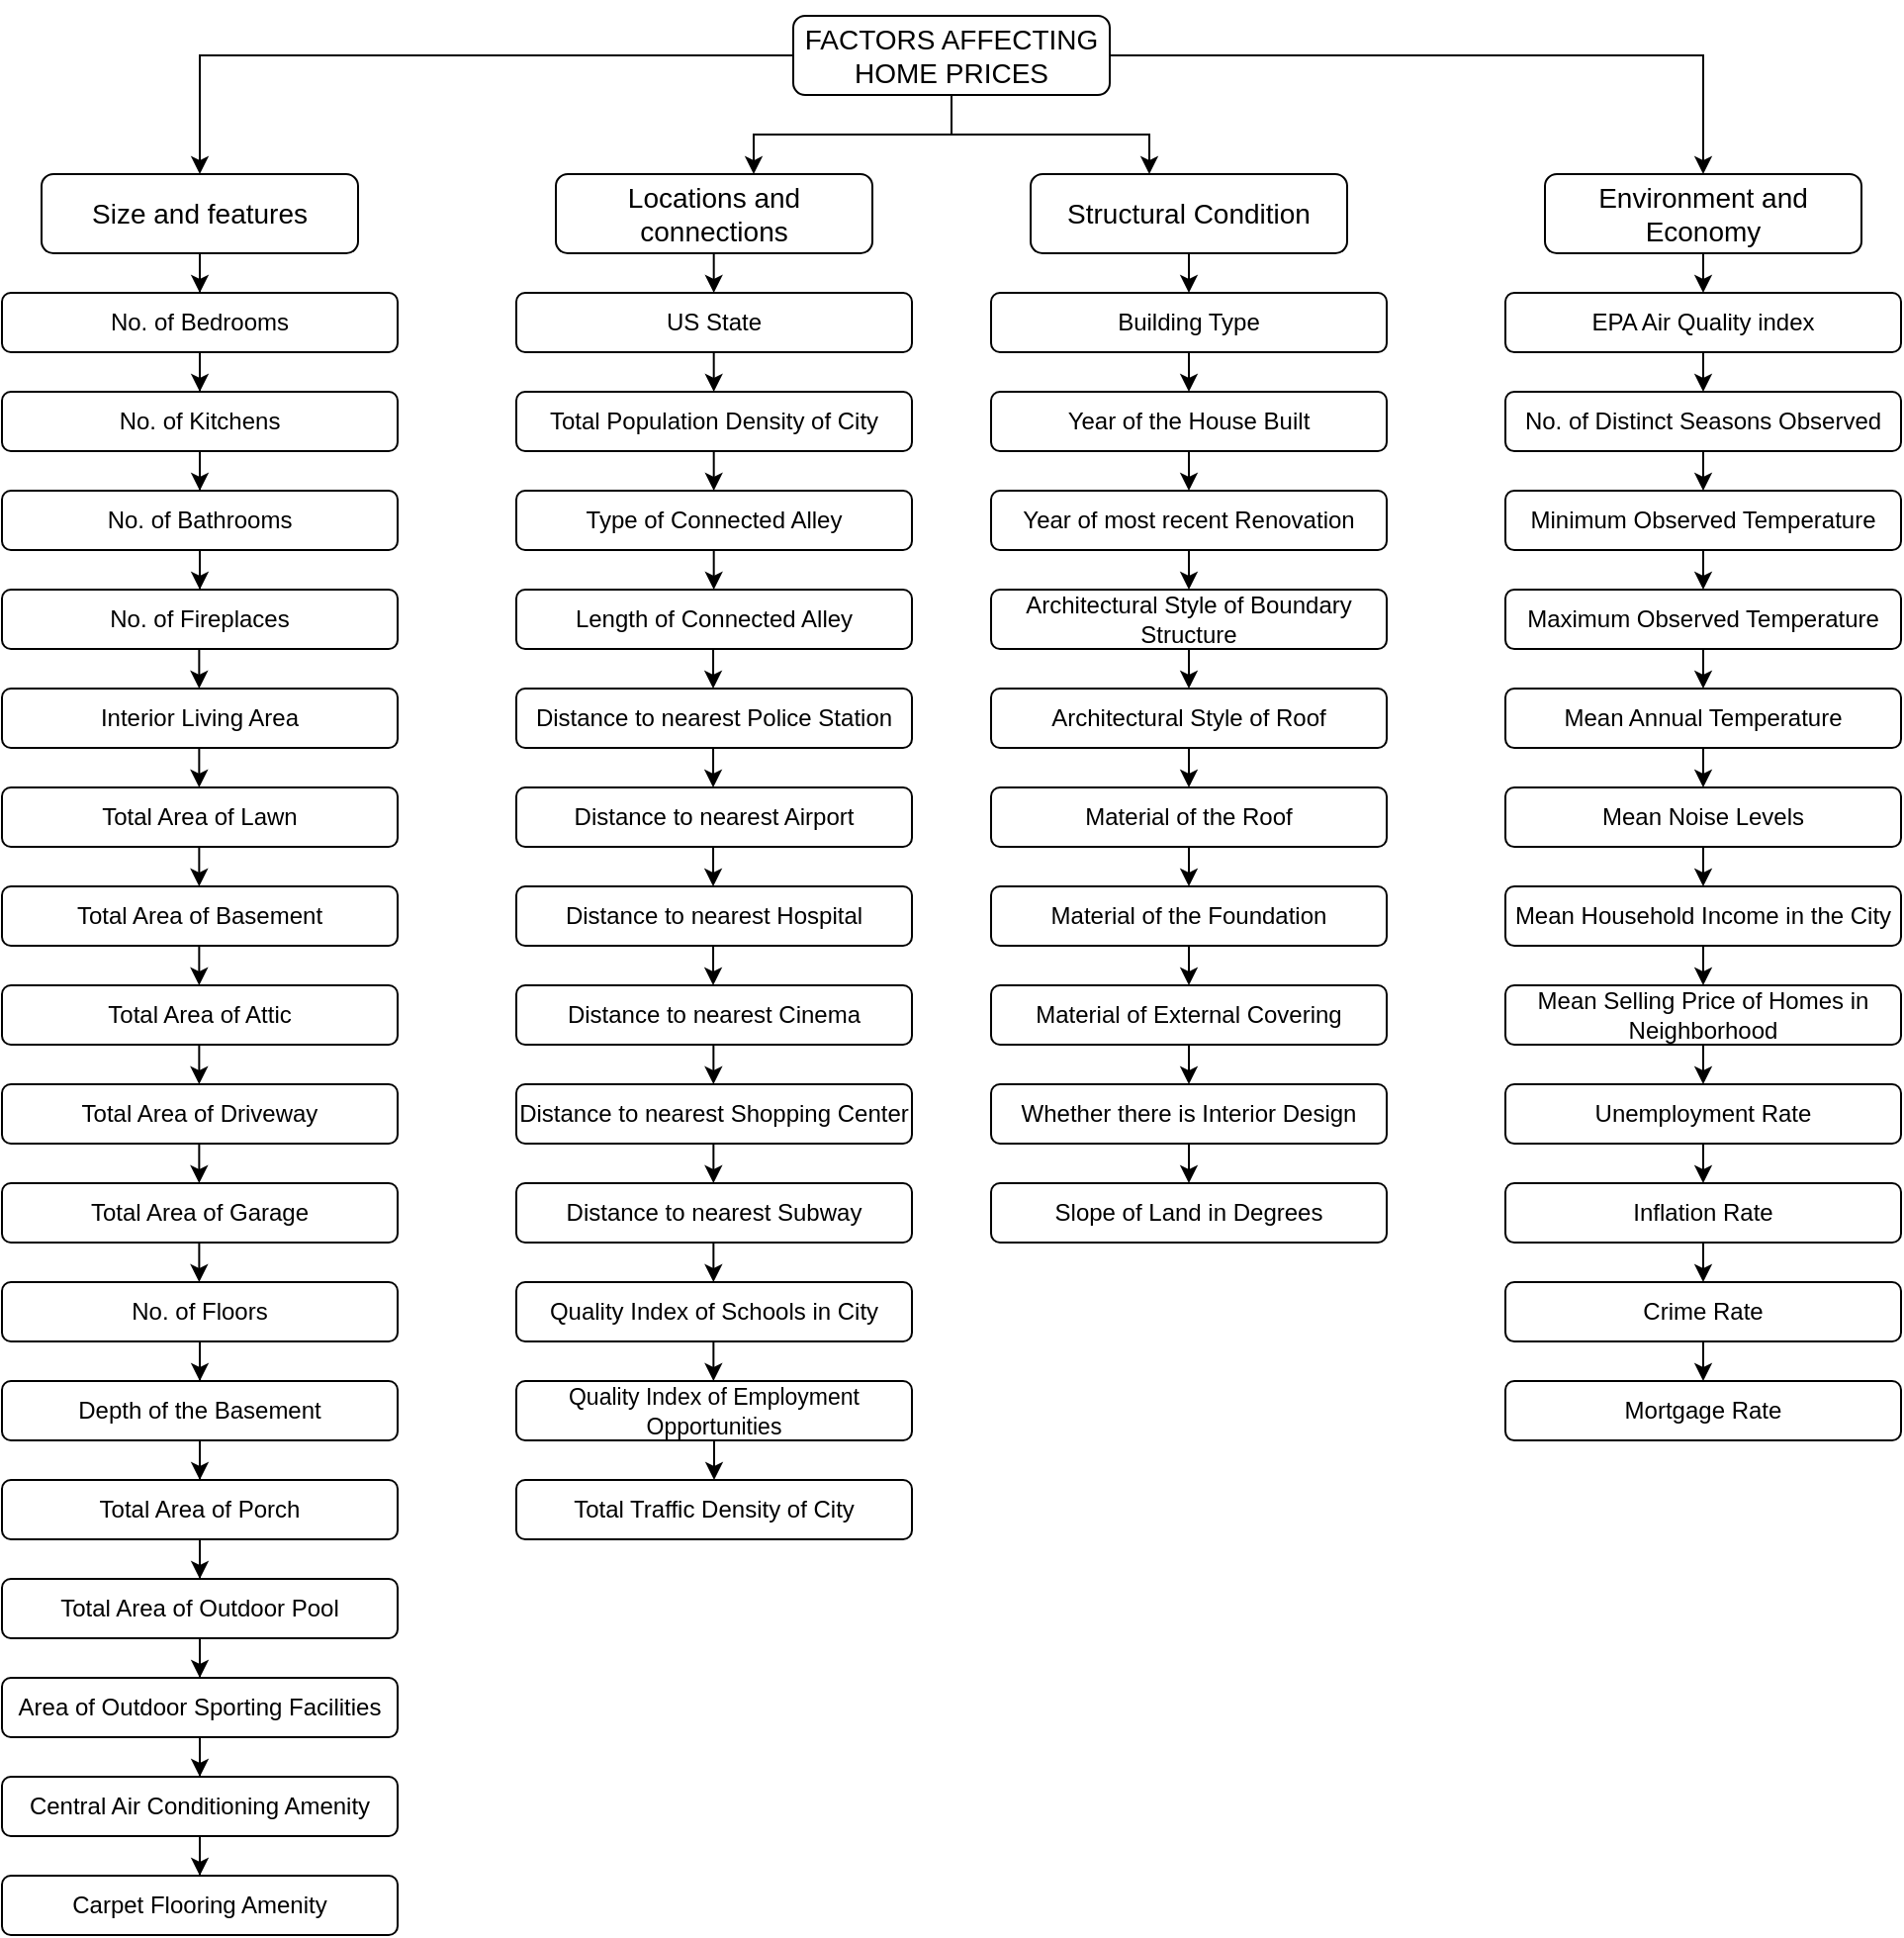 <mxfile version="21.3.2" type="github">
  <diagram id="C5RBs43oDa-KdzZeNtuy" name="Page-1">
    <mxGraphModel dx="2385" dy="1618" grid="1" gridSize="10" guides="1" tooltips="1" connect="1" arrows="1" fold="1" page="1" pageScale="1" pageWidth="1654" pageHeight="1169" math="0" shadow="0">
      <root>
        <mxCell id="WIyWlLk6GJQsqaUBKTNV-0" />
        <mxCell id="WIyWlLk6GJQsqaUBKTNV-1" parent="WIyWlLk6GJQsqaUBKTNV-0" />
        <mxCell id="rwzerjP3Sv6OuTvO2_s--158" value="" style="group" vertex="1" connectable="0" parent="WIyWlLk6GJQsqaUBKTNV-1">
          <mxGeometry x="347" y="40" width="960" height="970" as="geometry" />
        </mxCell>
        <mxCell id="rwzerjP3Sv6OuTvO2_s--1" value="&lt;font style=&quot;font-size: 14px;&quot;&gt;Locations and connections&lt;/font&gt;" style="rounded=1;whiteSpace=wrap;html=1;" vertex="1" parent="rwzerjP3Sv6OuTvO2_s--158">
          <mxGeometry x="280" y="80" width="160" height="40" as="geometry" />
        </mxCell>
        <mxCell id="rwzerjP3Sv6OuTvO2_s--3" value="&lt;font style=&quot;font-size: 14px;&quot;&gt;Size and features&lt;/font&gt;" style="rounded=1;whiteSpace=wrap;html=1;" vertex="1" parent="rwzerjP3Sv6OuTvO2_s--158">
          <mxGeometry x="20" y="80" width="160" height="40" as="geometry" />
        </mxCell>
        <mxCell id="rwzerjP3Sv6OuTvO2_s--4" value="&lt;font style=&quot;font-size: 14px;&quot;&gt;Structural Condition&lt;/font&gt;" style="rounded=1;whiteSpace=wrap;html=1;" vertex="1" parent="rwzerjP3Sv6OuTvO2_s--158">
          <mxGeometry x="520" y="80" width="160" height="40" as="geometry" />
        </mxCell>
        <mxCell id="rwzerjP3Sv6OuTvO2_s--8" value="&lt;font style=&quot;font-size: 14px;&quot;&gt;Environment and Economy&lt;/font&gt;" style="rounded=1;whiteSpace=wrap;html=1;" vertex="1" parent="rwzerjP3Sv6OuTvO2_s--158">
          <mxGeometry x="780" y="80" width="160" height="40" as="geometry" />
        </mxCell>
        <mxCell id="rwzerjP3Sv6OuTvO2_s--10" value="&lt;font style=&quot;font-size: 12px;&quot;&gt;No. of Bedrooms&lt;/font&gt;" style="rounded=1;whiteSpace=wrap;html=1;" vertex="1" parent="rwzerjP3Sv6OuTvO2_s--158">
          <mxGeometry y="140" width="200" height="30" as="geometry" />
        </mxCell>
        <mxCell id="rwzerjP3Sv6OuTvO2_s--97" style="edgeStyle=orthogonalEdgeStyle;rounded=0;orthogonalLoop=1;jettySize=auto;html=1;entryX=0.5;entryY=0;entryDx=0;entryDy=0;" edge="1" parent="rwzerjP3Sv6OuTvO2_s--158" source="rwzerjP3Sv6OuTvO2_s--3" target="rwzerjP3Sv6OuTvO2_s--10">
          <mxGeometry relative="1" as="geometry" />
        </mxCell>
        <mxCell id="rwzerjP3Sv6OuTvO2_s--11" value="" style="edgeStyle=orthogonalEdgeStyle;rounded=0;orthogonalLoop=1;jettySize=auto;html=1;exitX=1;exitY=0.5;exitDx=0;exitDy=0;entryX=0.5;entryY=0;entryDx=0;entryDy=0;" edge="1" parent="rwzerjP3Sv6OuTvO2_s--158" target="WIyWlLk6GJQsqaUBKTNV-3">
          <mxGeometry relative="1" as="geometry">
            <mxPoint x="503" y="20" as="sourcePoint" />
            <mxPoint x="582" y="80" as="targetPoint" />
            <Array as="points" />
          </mxGeometry>
        </mxCell>
        <mxCell id="rwzerjP3Sv6OuTvO2_s--63" style="edgeStyle=orthogonalEdgeStyle;rounded=0;orthogonalLoop=1;jettySize=auto;html=1;exitX=0.5;exitY=1;exitDx=0;exitDy=0;" edge="1" parent="rwzerjP3Sv6OuTvO2_s--158" source="WIyWlLk6GJQsqaUBKTNV-3">
          <mxGeometry relative="1" as="geometry">
            <mxPoint x="580" y="80" as="targetPoint" />
            <Array as="points">
              <mxPoint x="480" y="60" />
              <mxPoint x="580" y="60" />
              <mxPoint x="580" y="80" />
            </Array>
          </mxGeometry>
        </mxCell>
        <mxCell id="WIyWlLk6GJQsqaUBKTNV-3" value="&lt;font style=&quot;font-size: 14px;&quot;&gt;FACTORS AFFECTING HOME PRICES&lt;/font&gt;" style="rounded=1;whiteSpace=wrap;html=1;fontSize=12;glass=0;strokeWidth=1;shadow=0;" parent="rwzerjP3Sv6OuTvO2_s--158" vertex="1">
          <mxGeometry x="400" width="160" height="40" as="geometry" />
        </mxCell>
        <mxCell id="rwzerjP3Sv6OuTvO2_s--0" style="edgeStyle=orthogonalEdgeStyle;rounded=0;orthogonalLoop=1;jettySize=auto;html=1;exitX=0.461;exitY=1;exitDx=0;exitDy=0;exitPerimeter=0;" edge="1" parent="rwzerjP3Sv6OuTvO2_s--158" source="WIyWlLk6GJQsqaUBKTNV-3" target="rwzerjP3Sv6OuTvO2_s--1">
          <mxGeometry relative="1" as="geometry">
            <mxPoint x="474" y="80" as="targetPoint" />
            <Array as="points">
              <mxPoint x="480" y="40" />
              <mxPoint x="480" y="60" />
              <mxPoint x="380" y="60" />
            </Array>
          </mxGeometry>
        </mxCell>
        <mxCell id="rwzerjP3Sv6OuTvO2_s--2" style="edgeStyle=orthogonalEdgeStyle;rounded=0;orthogonalLoop=1;jettySize=auto;html=1;entryX=0.5;entryY=0;entryDx=0;entryDy=0;" edge="1" parent="rwzerjP3Sv6OuTvO2_s--158" source="WIyWlLk6GJQsqaUBKTNV-3" target="rwzerjP3Sv6OuTvO2_s--3">
          <mxGeometry relative="1" as="geometry">
            <mxPoint x="130" y="70" as="targetPoint" />
          </mxGeometry>
        </mxCell>
        <mxCell id="rwzerjP3Sv6OuTvO2_s--9" style="edgeStyle=orthogonalEdgeStyle;rounded=0;orthogonalLoop=1;jettySize=auto;html=1;entryX=0.5;entryY=0;entryDx=0;entryDy=0;" edge="1" parent="rwzerjP3Sv6OuTvO2_s--158" source="WIyWlLk6GJQsqaUBKTNV-3" target="rwzerjP3Sv6OuTvO2_s--8">
          <mxGeometry relative="1" as="geometry" />
        </mxCell>
        <mxCell id="rwzerjP3Sv6OuTvO2_s--12" value="&lt;font style=&quot;font-size: 12px;&quot;&gt;No. of Kitchens&lt;/font&gt;" style="rounded=1;whiteSpace=wrap;html=1;" vertex="1" parent="rwzerjP3Sv6OuTvO2_s--158">
          <mxGeometry y="190" width="200" height="30" as="geometry" />
        </mxCell>
        <mxCell id="rwzerjP3Sv6OuTvO2_s--98" style="edgeStyle=orthogonalEdgeStyle;rounded=0;orthogonalLoop=1;jettySize=auto;html=1;entryX=0.5;entryY=0;entryDx=0;entryDy=0;" edge="1" parent="rwzerjP3Sv6OuTvO2_s--158" source="rwzerjP3Sv6OuTvO2_s--10" target="rwzerjP3Sv6OuTvO2_s--12">
          <mxGeometry relative="1" as="geometry" />
        </mxCell>
        <mxCell id="rwzerjP3Sv6OuTvO2_s--13" value="&lt;font style=&quot;font-size: 12px;&quot;&gt;No. of Fireplaces&lt;/font&gt;" style="rounded=1;whiteSpace=wrap;html=1;" vertex="1" parent="rwzerjP3Sv6OuTvO2_s--158">
          <mxGeometry y="290" width="200" height="30" as="geometry" />
        </mxCell>
        <mxCell id="rwzerjP3Sv6OuTvO2_s--100" style="edgeStyle=orthogonalEdgeStyle;rounded=0;orthogonalLoop=1;jettySize=auto;html=1;entryX=0.5;entryY=0;entryDx=0;entryDy=0;" edge="1" parent="rwzerjP3Sv6OuTvO2_s--158" source="rwzerjP3Sv6OuTvO2_s--14" target="rwzerjP3Sv6OuTvO2_s--13">
          <mxGeometry relative="1" as="geometry" />
        </mxCell>
        <mxCell id="rwzerjP3Sv6OuTvO2_s--14" value="&lt;font style=&quot;font-size: 12px;&quot;&gt;No. of Bathrooms&lt;/font&gt;" style="rounded=1;whiteSpace=wrap;html=1;" vertex="1" parent="rwzerjP3Sv6OuTvO2_s--158">
          <mxGeometry y="240" width="200" height="30" as="geometry" />
        </mxCell>
        <mxCell id="rwzerjP3Sv6OuTvO2_s--99" style="edgeStyle=orthogonalEdgeStyle;rounded=0;orthogonalLoop=1;jettySize=auto;html=1;entryX=0.5;entryY=0;entryDx=0;entryDy=0;" edge="1" parent="rwzerjP3Sv6OuTvO2_s--158" source="rwzerjP3Sv6OuTvO2_s--12" target="rwzerjP3Sv6OuTvO2_s--14">
          <mxGeometry relative="1" as="geometry" />
        </mxCell>
        <mxCell id="rwzerjP3Sv6OuTvO2_s--15" value="&lt;font style=&quot;font-size: 12px;&quot;&gt;Interior Living Area&lt;/font&gt;" style="rounded=1;whiteSpace=wrap;html=1;" vertex="1" parent="rwzerjP3Sv6OuTvO2_s--158">
          <mxGeometry y="340" width="200" height="30" as="geometry" />
        </mxCell>
        <mxCell id="rwzerjP3Sv6OuTvO2_s--16" value="&lt;font style=&quot;font-size: 12px;&quot;&gt;Total Area of Lawn&lt;/font&gt;" style="rounded=1;whiteSpace=wrap;html=1;" vertex="1" parent="rwzerjP3Sv6OuTvO2_s--158">
          <mxGeometry y="390" width="200" height="30" as="geometry" />
        </mxCell>
        <mxCell id="rwzerjP3Sv6OuTvO2_s--17" value="&lt;font style=&quot;font-size: 12px;&quot;&gt;Total Area of Attic&lt;/font&gt;" style="rounded=1;whiteSpace=wrap;html=1;" vertex="1" parent="rwzerjP3Sv6OuTvO2_s--158">
          <mxGeometry y="490" width="200" height="30" as="geometry" />
        </mxCell>
        <mxCell id="rwzerjP3Sv6OuTvO2_s--18" value="&lt;font style=&quot;font-size: 12px;&quot;&gt;Total Area of Basement&lt;/font&gt;" style="rounded=1;whiteSpace=wrap;html=1;" vertex="1" parent="rwzerjP3Sv6OuTvO2_s--158">
          <mxGeometry y="440" width="200" height="30" as="geometry" />
        </mxCell>
        <mxCell id="rwzerjP3Sv6OuTvO2_s--19" value="&lt;font style=&quot;font-size: 12px;&quot;&gt;Total Area of Driveway&lt;/font&gt;" style="rounded=1;whiteSpace=wrap;html=1;" vertex="1" parent="rwzerjP3Sv6OuTvO2_s--158">
          <mxGeometry y="540" width="200" height="30" as="geometry" />
        </mxCell>
        <mxCell id="rwzerjP3Sv6OuTvO2_s--20" value="&lt;font style=&quot;font-size: 12px;&quot;&gt;Total Area of Garage&lt;/font&gt;" style="rounded=1;whiteSpace=wrap;html=1;" vertex="1" parent="rwzerjP3Sv6OuTvO2_s--158">
          <mxGeometry y="590" width="200" height="30" as="geometry" />
        </mxCell>
        <mxCell id="rwzerjP3Sv6OuTvO2_s--21" value="&lt;font style=&quot;font-size: 12px;&quot;&gt;Depth of the Basement&lt;/font&gt;" style="rounded=1;whiteSpace=wrap;html=1;" vertex="1" parent="rwzerjP3Sv6OuTvO2_s--158">
          <mxGeometry y="690" width="200" height="30" as="geometry" />
        </mxCell>
        <mxCell id="rwzerjP3Sv6OuTvO2_s--108" style="edgeStyle=orthogonalEdgeStyle;rounded=0;orthogonalLoop=1;jettySize=auto;html=1;entryX=0.5;entryY=0;entryDx=0;entryDy=0;" edge="1" parent="rwzerjP3Sv6OuTvO2_s--158" source="rwzerjP3Sv6OuTvO2_s--22" target="rwzerjP3Sv6OuTvO2_s--21">
          <mxGeometry relative="1" as="geometry" />
        </mxCell>
        <mxCell id="rwzerjP3Sv6OuTvO2_s--22" value="&lt;font style=&quot;font-size: 12px;&quot;&gt;No. of Floors&lt;/font&gt;" style="rounded=1;whiteSpace=wrap;html=1;" vertex="1" parent="rwzerjP3Sv6OuTvO2_s--158">
          <mxGeometry y="640" width="200" height="30" as="geometry" />
        </mxCell>
        <mxCell id="rwzerjP3Sv6OuTvO2_s--23" value="Total Area of Porch" style="rounded=1;whiteSpace=wrap;html=1;" vertex="1" parent="rwzerjP3Sv6OuTvO2_s--158">
          <mxGeometry y="740" width="200" height="30" as="geometry" />
        </mxCell>
        <mxCell id="rwzerjP3Sv6OuTvO2_s--109" style="edgeStyle=orthogonalEdgeStyle;rounded=0;orthogonalLoop=1;jettySize=auto;html=1;" edge="1" parent="rwzerjP3Sv6OuTvO2_s--158" source="rwzerjP3Sv6OuTvO2_s--21" target="rwzerjP3Sv6OuTvO2_s--23">
          <mxGeometry relative="1" as="geometry" />
        </mxCell>
        <mxCell id="rwzerjP3Sv6OuTvO2_s--24" value="&lt;font style=&quot;font-size: 12px;&quot;&gt;Total Area of Outdoor Pool&lt;/font&gt;" style="rounded=1;whiteSpace=wrap;html=1;" vertex="1" parent="rwzerjP3Sv6OuTvO2_s--158">
          <mxGeometry y="790" width="200" height="30" as="geometry" />
        </mxCell>
        <mxCell id="rwzerjP3Sv6OuTvO2_s--110" style="edgeStyle=orthogonalEdgeStyle;rounded=0;orthogonalLoop=1;jettySize=auto;html=1;" edge="1" parent="rwzerjP3Sv6OuTvO2_s--158" source="rwzerjP3Sv6OuTvO2_s--23" target="rwzerjP3Sv6OuTvO2_s--24">
          <mxGeometry relative="1" as="geometry" />
        </mxCell>
        <mxCell id="rwzerjP3Sv6OuTvO2_s--25" value="&lt;font style=&quot;font-size: 12px;&quot;&gt;Central Air Conditioning Amenity&lt;/font&gt;" style="rounded=1;whiteSpace=wrap;html=1;" vertex="1" parent="rwzerjP3Sv6OuTvO2_s--158">
          <mxGeometry y="890" width="200" height="30" as="geometry" />
        </mxCell>
        <mxCell id="rwzerjP3Sv6OuTvO2_s--112" style="edgeStyle=orthogonalEdgeStyle;rounded=0;orthogonalLoop=1;jettySize=auto;html=1;" edge="1" parent="rwzerjP3Sv6OuTvO2_s--158" source="rwzerjP3Sv6OuTvO2_s--26" target="rwzerjP3Sv6OuTvO2_s--25">
          <mxGeometry relative="1" as="geometry" />
        </mxCell>
        <mxCell id="rwzerjP3Sv6OuTvO2_s--26" value="&lt;font style=&quot;font-size: 12px;&quot;&gt;Area of Outdoor Sporting Facilities&lt;/font&gt;" style="rounded=1;whiteSpace=wrap;html=1;" vertex="1" parent="rwzerjP3Sv6OuTvO2_s--158">
          <mxGeometry y="840" width="200" height="30" as="geometry" />
        </mxCell>
        <mxCell id="rwzerjP3Sv6OuTvO2_s--111" style="edgeStyle=orthogonalEdgeStyle;rounded=0;orthogonalLoop=1;jettySize=auto;html=1;" edge="1" parent="rwzerjP3Sv6OuTvO2_s--158" source="rwzerjP3Sv6OuTvO2_s--24" target="rwzerjP3Sv6OuTvO2_s--26">
          <mxGeometry relative="1" as="geometry" />
        </mxCell>
        <mxCell id="rwzerjP3Sv6OuTvO2_s--28" value="Carpet Flooring Amenity" style="rounded=1;whiteSpace=wrap;html=1;" vertex="1" parent="rwzerjP3Sv6OuTvO2_s--158">
          <mxGeometry y="940" width="200" height="30" as="geometry" />
        </mxCell>
        <mxCell id="rwzerjP3Sv6OuTvO2_s--113" style="edgeStyle=orthogonalEdgeStyle;rounded=0;orthogonalLoop=1;jettySize=auto;html=1;" edge="1" parent="rwzerjP3Sv6OuTvO2_s--158" source="rwzerjP3Sv6OuTvO2_s--25" target="rwzerjP3Sv6OuTvO2_s--28">
          <mxGeometry relative="1" as="geometry" />
        </mxCell>
        <mxCell id="rwzerjP3Sv6OuTvO2_s--46" value="US State" style="rounded=1;whiteSpace=wrap;html=1;" vertex="1" parent="rwzerjP3Sv6OuTvO2_s--158">
          <mxGeometry x="260" y="140" width="200" height="30" as="geometry" />
        </mxCell>
        <mxCell id="rwzerjP3Sv6OuTvO2_s--47" value="&lt;font style=&quot;font-size: 12px;&quot;&gt;Total Population Density of City&lt;/font&gt;" style="rounded=1;whiteSpace=wrap;html=1;" vertex="1" parent="rwzerjP3Sv6OuTvO2_s--158">
          <mxGeometry x="260" y="190" width="200" height="30" as="geometry" />
        </mxCell>
        <mxCell id="rwzerjP3Sv6OuTvO2_s--48" value="&lt;font style=&quot;font-size: 12px;&quot;&gt;Length of Connected Alley&lt;/font&gt;" style="rounded=1;whiteSpace=wrap;html=1;" vertex="1" parent="rwzerjP3Sv6OuTvO2_s--158">
          <mxGeometry x="260" y="290" width="200" height="30" as="geometry" />
        </mxCell>
        <mxCell id="rwzerjP3Sv6OuTvO2_s--49" value="&lt;font style=&quot;font-size: 12px;&quot;&gt;Type of Connected Alley&lt;/font&gt;" style="rounded=1;whiteSpace=wrap;html=1;" vertex="1" parent="rwzerjP3Sv6OuTvO2_s--158">
          <mxGeometry x="260" y="240" width="200" height="30" as="geometry" />
        </mxCell>
        <mxCell id="rwzerjP3Sv6OuTvO2_s--50" value="&lt;font style=&quot;font-size: 12px;&quot;&gt;Distance to nearest Police Station&lt;/font&gt;" style="rounded=1;whiteSpace=wrap;html=1;" vertex="1" parent="rwzerjP3Sv6OuTvO2_s--158">
          <mxGeometry x="260" y="340" width="200" height="30" as="geometry" />
        </mxCell>
        <mxCell id="rwzerjP3Sv6OuTvO2_s--51" value="&lt;font style=&quot;font-size: 12px;&quot;&gt;Distance to nearest Airport&lt;/font&gt;" style="rounded=1;whiteSpace=wrap;html=1;" vertex="1" parent="rwzerjP3Sv6OuTvO2_s--158">
          <mxGeometry x="260" y="390" width="200" height="30" as="geometry" />
        </mxCell>
        <mxCell id="rwzerjP3Sv6OuTvO2_s--52" value="&lt;font style=&quot;font-size: 12px;&quot;&gt;Distance to nearest Cinema&lt;/font&gt;" style="rounded=1;whiteSpace=wrap;html=1;" vertex="1" parent="rwzerjP3Sv6OuTvO2_s--158">
          <mxGeometry x="260" y="490" width="200" height="30" as="geometry" />
        </mxCell>
        <mxCell id="rwzerjP3Sv6OuTvO2_s--53" value="&lt;font style=&quot;font-size: 12px;&quot;&gt;Distance to nearest Hospital&lt;/font&gt;" style="rounded=1;whiteSpace=wrap;html=1;" vertex="1" parent="rwzerjP3Sv6OuTvO2_s--158">
          <mxGeometry x="260" y="440" width="200" height="30" as="geometry" />
        </mxCell>
        <mxCell id="rwzerjP3Sv6OuTvO2_s--54" value="&lt;font style=&quot;font-size: 12px;&quot;&gt;Distance to nearest Shopping Center&lt;/font&gt;" style="rounded=1;whiteSpace=wrap;html=1;" vertex="1" parent="rwzerjP3Sv6OuTvO2_s--158">
          <mxGeometry x="260" y="540" width="200" height="30" as="geometry" />
        </mxCell>
        <mxCell id="rwzerjP3Sv6OuTvO2_s--55" value="&lt;font style=&quot;font-size: 12px;&quot;&gt;Distance to nearest Subway&lt;/font&gt;" style="rounded=1;whiteSpace=wrap;html=1;" vertex="1" parent="rwzerjP3Sv6OuTvO2_s--158">
          <mxGeometry x="260" y="590" width="200" height="30" as="geometry" />
        </mxCell>
        <mxCell id="rwzerjP3Sv6OuTvO2_s--56" value="&lt;font style=&quot;font-size: 11.5px;&quot;&gt;Quality Index of Employment Opportunities&lt;/font&gt;" style="rounded=1;whiteSpace=wrap;html=1;" vertex="1" parent="rwzerjP3Sv6OuTvO2_s--158">
          <mxGeometry x="260" y="690" width="200" height="30" as="geometry" />
        </mxCell>
        <mxCell id="rwzerjP3Sv6OuTvO2_s--57" value="&lt;font style=&quot;font-size: 12px;&quot;&gt;Quality Index of Schools in City&lt;/font&gt;" style="rounded=1;whiteSpace=wrap;html=1;" vertex="1" parent="rwzerjP3Sv6OuTvO2_s--158">
          <mxGeometry x="260" y="640" width="200" height="30" as="geometry" />
        </mxCell>
        <mxCell id="rwzerjP3Sv6OuTvO2_s--58" value="Total Traffic Density of City" style="rounded=1;whiteSpace=wrap;html=1;" vertex="1" parent="rwzerjP3Sv6OuTvO2_s--158">
          <mxGeometry x="260" y="740" width="200" height="30" as="geometry" />
        </mxCell>
        <mxCell id="rwzerjP3Sv6OuTvO2_s--67" value="Year of the House Built" style="rounded=1;whiteSpace=wrap;html=1;" vertex="1" parent="rwzerjP3Sv6OuTvO2_s--158">
          <mxGeometry x="500" y="190" width="200" height="30" as="geometry" />
        </mxCell>
        <mxCell id="rwzerjP3Sv6OuTvO2_s--68" value="&lt;font style=&quot;font-size: 12px;&quot;&gt;Architectural Style of Boundary Structure&lt;/font&gt;" style="rounded=1;whiteSpace=wrap;html=1;" vertex="1" parent="rwzerjP3Sv6OuTvO2_s--158">
          <mxGeometry x="500" y="290" width="200" height="30" as="geometry" />
        </mxCell>
        <mxCell id="rwzerjP3Sv6OuTvO2_s--69" value="&lt;font style=&quot;font-size: 12px;&quot;&gt;Year of most recent Renovation&lt;/font&gt;" style="rounded=1;whiteSpace=wrap;html=1;" vertex="1" parent="rwzerjP3Sv6OuTvO2_s--158">
          <mxGeometry x="500" y="240" width="200" height="30" as="geometry" />
        </mxCell>
        <mxCell id="rwzerjP3Sv6OuTvO2_s--70" value="&lt;font style=&quot;font-size: 12px;&quot;&gt;Architectural Style of Roof&lt;/font&gt;" style="rounded=1;whiteSpace=wrap;html=1;" vertex="1" parent="rwzerjP3Sv6OuTvO2_s--158">
          <mxGeometry x="500" y="340" width="200" height="30" as="geometry" />
        </mxCell>
        <mxCell id="rwzerjP3Sv6OuTvO2_s--71" value="&lt;font style=&quot;font-size: 12px;&quot;&gt;Material of the Roof&lt;/font&gt;" style="rounded=1;whiteSpace=wrap;html=1;" vertex="1" parent="rwzerjP3Sv6OuTvO2_s--158">
          <mxGeometry x="500" y="390" width="200" height="30" as="geometry" />
        </mxCell>
        <mxCell id="rwzerjP3Sv6OuTvO2_s--72" value="&lt;font style=&quot;font-size: 12px;&quot;&gt;Material of External Covering&lt;/font&gt;" style="rounded=1;whiteSpace=wrap;html=1;" vertex="1" parent="rwzerjP3Sv6OuTvO2_s--158">
          <mxGeometry x="500" y="490" width="200" height="30" as="geometry" />
        </mxCell>
        <mxCell id="rwzerjP3Sv6OuTvO2_s--73" value="Material of the Foundation" style="rounded=1;whiteSpace=wrap;html=1;" vertex="1" parent="rwzerjP3Sv6OuTvO2_s--158">
          <mxGeometry x="500" y="440" width="200" height="30" as="geometry" />
        </mxCell>
        <mxCell id="rwzerjP3Sv6OuTvO2_s--74" value="Whether there is Interior Design" style="rounded=1;whiteSpace=wrap;html=1;" vertex="1" parent="rwzerjP3Sv6OuTvO2_s--158">
          <mxGeometry x="500" y="540" width="200" height="30" as="geometry" />
        </mxCell>
        <mxCell id="rwzerjP3Sv6OuTvO2_s--75" value="&lt;font style=&quot;font-size: 12px;&quot;&gt;Slope of Land in Degrees&lt;/font&gt;" style="rounded=1;whiteSpace=wrap;html=1;" vertex="1" parent="rwzerjP3Sv6OuTvO2_s--158">
          <mxGeometry x="500" y="590" width="200" height="30" as="geometry" />
        </mxCell>
        <mxCell id="rwzerjP3Sv6OuTvO2_s--83" value="&lt;font style=&quot;font-size: 12px;&quot;&gt;Building Type&lt;/font&gt;" style="rounded=1;whiteSpace=wrap;html=1;" vertex="1" parent="rwzerjP3Sv6OuTvO2_s--158">
          <mxGeometry x="500" y="140" width="200" height="30" as="geometry" />
        </mxCell>
        <mxCell id="rwzerjP3Sv6OuTvO2_s--84" value="No. of Distinct Seasons Observed" style="rounded=1;whiteSpace=wrap;html=1;" vertex="1" parent="rwzerjP3Sv6OuTvO2_s--158">
          <mxGeometry x="760" y="190" width="200" height="30" as="geometry" />
        </mxCell>
        <mxCell id="rwzerjP3Sv6OuTvO2_s--85" value="&lt;font style=&quot;font-size: 12px;&quot;&gt;Maximum Observed Temperature&lt;/font&gt;" style="rounded=1;whiteSpace=wrap;html=1;" vertex="1" parent="rwzerjP3Sv6OuTvO2_s--158">
          <mxGeometry x="760" y="290" width="200" height="30" as="geometry" />
        </mxCell>
        <mxCell id="rwzerjP3Sv6OuTvO2_s--86" value="&lt;font style=&quot;font-size: 12px;&quot;&gt;Minimum Observed Temperature&lt;/font&gt;" style="rounded=1;whiteSpace=wrap;html=1;" vertex="1" parent="rwzerjP3Sv6OuTvO2_s--158">
          <mxGeometry x="760" y="240" width="200" height="30" as="geometry" />
        </mxCell>
        <mxCell id="rwzerjP3Sv6OuTvO2_s--87" value="&lt;font style=&quot;font-size: 12px;&quot;&gt;Mean Annual Temperature&lt;/font&gt;" style="rounded=1;whiteSpace=wrap;html=1;" vertex="1" parent="rwzerjP3Sv6OuTvO2_s--158">
          <mxGeometry x="760" y="340" width="200" height="30" as="geometry" />
        </mxCell>
        <mxCell id="rwzerjP3Sv6OuTvO2_s--88" value="&lt;font style=&quot;font-size: 12px;&quot;&gt;Mean Noise Levels&lt;/font&gt;" style="rounded=1;whiteSpace=wrap;html=1;" vertex="1" parent="rwzerjP3Sv6OuTvO2_s--158">
          <mxGeometry x="760" y="390" width="200" height="30" as="geometry" />
        </mxCell>
        <mxCell id="rwzerjP3Sv6OuTvO2_s--89" value="&lt;font style=&quot;font-size: 12px;&quot;&gt;Mean Selling Price of Homes in Neighborhood&lt;/font&gt;" style="rounded=1;whiteSpace=wrap;html=1;" vertex="1" parent="rwzerjP3Sv6OuTvO2_s--158">
          <mxGeometry x="760" y="490" width="200" height="30" as="geometry" />
        </mxCell>
        <mxCell id="rwzerjP3Sv6OuTvO2_s--90" value="Mean Household Income in the City" style="rounded=1;whiteSpace=wrap;html=1;" vertex="1" parent="rwzerjP3Sv6OuTvO2_s--158">
          <mxGeometry x="760" y="440" width="200" height="30" as="geometry" />
        </mxCell>
        <mxCell id="rwzerjP3Sv6OuTvO2_s--91" value="Unemployment Rate" style="rounded=1;whiteSpace=wrap;html=1;" vertex="1" parent="rwzerjP3Sv6OuTvO2_s--158">
          <mxGeometry x="760" y="540" width="200" height="30" as="geometry" />
        </mxCell>
        <mxCell id="rwzerjP3Sv6OuTvO2_s--92" value="&lt;font style=&quot;font-size: 12px;&quot;&gt;Inflation Rate&lt;/font&gt;" style="rounded=1;whiteSpace=wrap;html=1;" vertex="1" parent="rwzerjP3Sv6OuTvO2_s--158">
          <mxGeometry x="760" y="590" width="200" height="30" as="geometry" />
        </mxCell>
        <mxCell id="rwzerjP3Sv6OuTvO2_s--93" value="&lt;font style=&quot;font-size: 12px;&quot;&gt;EPA Air Quality index&lt;/font&gt;" style="rounded=1;whiteSpace=wrap;html=1;" vertex="1" parent="rwzerjP3Sv6OuTvO2_s--158">
          <mxGeometry x="760" y="140" width="200" height="30" as="geometry" />
        </mxCell>
        <mxCell id="rwzerjP3Sv6OuTvO2_s--94" value="&lt;font style=&quot;font-size: 12px;&quot;&gt;Crime Rate&lt;/font&gt;" style="rounded=1;whiteSpace=wrap;html=1;" vertex="1" parent="rwzerjP3Sv6OuTvO2_s--158">
          <mxGeometry x="760" y="640" width="200" height="30" as="geometry" />
        </mxCell>
        <mxCell id="rwzerjP3Sv6OuTvO2_s--95" value="&lt;font style=&quot;font-size: 12px;&quot;&gt;Mortgage Rate&lt;/font&gt;" style="rounded=1;whiteSpace=wrap;html=1;" vertex="1" parent="rwzerjP3Sv6OuTvO2_s--158">
          <mxGeometry x="760" y="690" width="200" height="30" as="geometry" />
        </mxCell>
        <mxCell id="rwzerjP3Sv6OuTvO2_s--101" style="edgeStyle=orthogonalEdgeStyle;rounded=0;orthogonalLoop=1;jettySize=auto;html=1;entryX=0.5;entryY=0;entryDx=0;entryDy=0;" edge="1" parent="rwzerjP3Sv6OuTvO2_s--158">
          <mxGeometry relative="1" as="geometry">
            <mxPoint x="99.68" y="320" as="sourcePoint" />
            <mxPoint x="99.68" y="340" as="targetPoint" />
          </mxGeometry>
        </mxCell>
        <mxCell id="rwzerjP3Sv6OuTvO2_s--102" style="edgeStyle=orthogonalEdgeStyle;rounded=0;orthogonalLoop=1;jettySize=auto;html=1;entryX=0.5;entryY=0;entryDx=0;entryDy=0;" edge="1" parent="rwzerjP3Sv6OuTvO2_s--158">
          <mxGeometry relative="1" as="geometry">
            <mxPoint x="99.68" y="520" as="sourcePoint" />
            <mxPoint x="99.68" y="540" as="targetPoint" />
          </mxGeometry>
        </mxCell>
        <mxCell id="rwzerjP3Sv6OuTvO2_s--103" style="edgeStyle=orthogonalEdgeStyle;rounded=0;orthogonalLoop=1;jettySize=auto;html=1;entryX=0.5;entryY=0;entryDx=0;entryDy=0;" edge="1" parent="rwzerjP3Sv6OuTvO2_s--158">
          <mxGeometry relative="1" as="geometry">
            <mxPoint x="99.68" y="470" as="sourcePoint" />
            <mxPoint x="99.68" y="490" as="targetPoint" />
          </mxGeometry>
        </mxCell>
        <mxCell id="rwzerjP3Sv6OuTvO2_s--104" style="edgeStyle=orthogonalEdgeStyle;rounded=0;orthogonalLoop=1;jettySize=auto;html=1;entryX=0.5;entryY=0;entryDx=0;entryDy=0;" edge="1" parent="rwzerjP3Sv6OuTvO2_s--158">
          <mxGeometry relative="1" as="geometry">
            <mxPoint x="99.68" y="420" as="sourcePoint" />
            <mxPoint x="99.68" y="440" as="targetPoint" />
          </mxGeometry>
        </mxCell>
        <mxCell id="rwzerjP3Sv6OuTvO2_s--105" style="edgeStyle=orthogonalEdgeStyle;rounded=0;orthogonalLoop=1;jettySize=auto;html=1;entryX=0.5;entryY=0;entryDx=0;entryDy=0;" edge="1" parent="rwzerjP3Sv6OuTvO2_s--158">
          <mxGeometry relative="1" as="geometry">
            <mxPoint x="99.68" y="570" as="sourcePoint" />
            <mxPoint x="99.68" y="590" as="targetPoint" />
          </mxGeometry>
        </mxCell>
        <mxCell id="rwzerjP3Sv6OuTvO2_s--106" style="edgeStyle=orthogonalEdgeStyle;rounded=0;orthogonalLoop=1;jettySize=auto;html=1;entryX=0.5;entryY=0;entryDx=0;entryDy=0;" edge="1" parent="rwzerjP3Sv6OuTvO2_s--158">
          <mxGeometry relative="1" as="geometry">
            <mxPoint x="99.68" y="370" as="sourcePoint" />
            <mxPoint x="99.68" y="390" as="targetPoint" />
          </mxGeometry>
        </mxCell>
        <mxCell id="rwzerjP3Sv6OuTvO2_s--107" style="edgeStyle=orthogonalEdgeStyle;rounded=0;orthogonalLoop=1;jettySize=auto;html=1;entryX=0.5;entryY=0;entryDx=0;entryDy=0;" edge="1" parent="rwzerjP3Sv6OuTvO2_s--158">
          <mxGeometry relative="1" as="geometry">
            <mxPoint x="99.69" y="620" as="sourcePoint" />
            <mxPoint x="99.69" y="640" as="targetPoint" />
          </mxGeometry>
        </mxCell>
        <mxCell id="rwzerjP3Sv6OuTvO2_s--114" style="edgeStyle=orthogonalEdgeStyle;rounded=0;orthogonalLoop=1;jettySize=auto;html=1;entryX=0.5;entryY=0;entryDx=0;entryDy=0;" edge="1" parent="rwzerjP3Sv6OuTvO2_s--158">
          <mxGeometry relative="1" as="geometry">
            <mxPoint x="359.84" y="120" as="sourcePoint" />
            <mxPoint x="359.84" y="140" as="targetPoint" />
          </mxGeometry>
        </mxCell>
        <mxCell id="rwzerjP3Sv6OuTvO2_s--115" style="edgeStyle=orthogonalEdgeStyle;rounded=0;orthogonalLoop=1;jettySize=auto;html=1;entryX=0.5;entryY=0;entryDx=0;entryDy=0;" edge="1" parent="rwzerjP3Sv6OuTvO2_s--158">
          <mxGeometry relative="1" as="geometry">
            <mxPoint x="359.84" y="170" as="sourcePoint" />
            <mxPoint x="359.84" y="190" as="targetPoint" />
          </mxGeometry>
        </mxCell>
        <mxCell id="rwzerjP3Sv6OuTvO2_s--116" style="edgeStyle=orthogonalEdgeStyle;rounded=0;orthogonalLoop=1;jettySize=auto;html=1;entryX=0.5;entryY=0;entryDx=0;entryDy=0;" edge="1" parent="rwzerjP3Sv6OuTvO2_s--158">
          <mxGeometry relative="1" as="geometry">
            <mxPoint x="359.84" y="220" as="sourcePoint" />
            <mxPoint x="359.84" y="240" as="targetPoint" />
          </mxGeometry>
        </mxCell>
        <mxCell id="rwzerjP3Sv6OuTvO2_s--117" style="edgeStyle=orthogonalEdgeStyle;rounded=0;orthogonalLoop=1;jettySize=auto;html=1;entryX=0.5;entryY=0;entryDx=0;entryDy=0;" edge="1" parent="rwzerjP3Sv6OuTvO2_s--158">
          <mxGeometry relative="1" as="geometry">
            <mxPoint x="359.84" y="270" as="sourcePoint" />
            <mxPoint x="359.84" y="290" as="targetPoint" />
          </mxGeometry>
        </mxCell>
        <mxCell id="rwzerjP3Sv6OuTvO2_s--118" style="edgeStyle=orthogonalEdgeStyle;rounded=0;orthogonalLoop=1;jettySize=auto;html=1;" edge="1" parent="rwzerjP3Sv6OuTvO2_s--158">
          <mxGeometry relative="1" as="geometry">
            <mxPoint x="360" y="720" as="sourcePoint" />
            <mxPoint x="360" y="740" as="targetPoint" />
          </mxGeometry>
        </mxCell>
        <mxCell id="rwzerjP3Sv6OuTvO2_s--119" style="edgeStyle=orthogonalEdgeStyle;rounded=0;orthogonalLoop=1;jettySize=auto;html=1;entryX=0.5;entryY=0;entryDx=0;entryDy=0;" edge="1" parent="rwzerjP3Sv6OuTvO2_s--158">
          <mxGeometry relative="1" as="geometry">
            <mxPoint x="359.68" y="670" as="sourcePoint" />
            <mxPoint x="359.68" y="690" as="targetPoint" />
          </mxGeometry>
        </mxCell>
        <mxCell id="rwzerjP3Sv6OuTvO2_s--124" style="edgeStyle=orthogonalEdgeStyle;rounded=0;orthogonalLoop=1;jettySize=auto;html=1;entryX=0.5;entryY=0;entryDx=0;entryDy=0;" edge="1" parent="rwzerjP3Sv6OuTvO2_s--158">
          <mxGeometry relative="1" as="geometry">
            <mxPoint x="359.52" y="320" as="sourcePoint" />
            <mxPoint x="359.52" y="340" as="targetPoint" />
          </mxGeometry>
        </mxCell>
        <mxCell id="rwzerjP3Sv6OuTvO2_s--125" style="edgeStyle=orthogonalEdgeStyle;rounded=0;orthogonalLoop=1;jettySize=auto;html=1;entryX=0.5;entryY=0;entryDx=0;entryDy=0;" edge="1" parent="rwzerjP3Sv6OuTvO2_s--158">
          <mxGeometry relative="1" as="geometry">
            <mxPoint x="359.68" y="520" as="sourcePoint" />
            <mxPoint x="359.68" y="540" as="targetPoint" />
          </mxGeometry>
        </mxCell>
        <mxCell id="rwzerjP3Sv6OuTvO2_s--126" style="edgeStyle=orthogonalEdgeStyle;rounded=0;orthogonalLoop=1;jettySize=auto;html=1;entryX=0.5;entryY=0;entryDx=0;entryDy=0;" edge="1" parent="rwzerjP3Sv6OuTvO2_s--158">
          <mxGeometry relative="1" as="geometry">
            <mxPoint x="359.52" y="470" as="sourcePoint" />
            <mxPoint x="359.52" y="490" as="targetPoint" />
          </mxGeometry>
        </mxCell>
        <mxCell id="rwzerjP3Sv6OuTvO2_s--127" style="edgeStyle=orthogonalEdgeStyle;rounded=0;orthogonalLoop=1;jettySize=auto;html=1;entryX=0.5;entryY=0;entryDx=0;entryDy=0;" edge="1" parent="rwzerjP3Sv6OuTvO2_s--158">
          <mxGeometry relative="1" as="geometry">
            <mxPoint x="359.52" y="420" as="sourcePoint" />
            <mxPoint x="359.52" y="440" as="targetPoint" />
          </mxGeometry>
        </mxCell>
        <mxCell id="rwzerjP3Sv6OuTvO2_s--128" style="edgeStyle=orthogonalEdgeStyle;rounded=0;orthogonalLoop=1;jettySize=auto;html=1;entryX=0.5;entryY=0;entryDx=0;entryDy=0;" edge="1" parent="rwzerjP3Sv6OuTvO2_s--158">
          <mxGeometry relative="1" as="geometry">
            <mxPoint x="359.68" y="570" as="sourcePoint" />
            <mxPoint x="359.68" y="590" as="targetPoint" />
          </mxGeometry>
        </mxCell>
        <mxCell id="rwzerjP3Sv6OuTvO2_s--129" style="edgeStyle=orthogonalEdgeStyle;rounded=0;orthogonalLoop=1;jettySize=auto;html=1;entryX=0.5;entryY=0;entryDx=0;entryDy=0;" edge="1" parent="rwzerjP3Sv6OuTvO2_s--158">
          <mxGeometry relative="1" as="geometry">
            <mxPoint x="359.52" y="370" as="sourcePoint" />
            <mxPoint x="359.52" y="390" as="targetPoint" />
          </mxGeometry>
        </mxCell>
        <mxCell id="rwzerjP3Sv6OuTvO2_s--130" style="edgeStyle=orthogonalEdgeStyle;rounded=0;orthogonalLoop=1;jettySize=auto;html=1;entryX=0.5;entryY=0;entryDx=0;entryDy=0;" edge="1" parent="rwzerjP3Sv6OuTvO2_s--158">
          <mxGeometry relative="1" as="geometry">
            <mxPoint x="359.68" y="620" as="sourcePoint" />
            <mxPoint x="359.68" y="640" as="targetPoint" />
          </mxGeometry>
        </mxCell>
        <mxCell id="rwzerjP3Sv6OuTvO2_s--131" value="" style="group" vertex="1" connectable="0" parent="rwzerjP3Sv6OuTvO2_s--158">
          <mxGeometry x="600" y="320" height="170" as="geometry" />
        </mxCell>
        <mxCell id="rwzerjP3Sv6OuTvO2_s--120" style="edgeStyle=orthogonalEdgeStyle;rounded=0;orthogonalLoop=1;jettySize=auto;html=1;" edge="1" parent="rwzerjP3Sv6OuTvO2_s--131">
          <mxGeometry relative="1" as="geometry">
            <mxPoint as="sourcePoint" />
            <mxPoint y="20" as="targetPoint" />
          </mxGeometry>
        </mxCell>
        <mxCell id="rwzerjP3Sv6OuTvO2_s--121" style="edgeStyle=orthogonalEdgeStyle;rounded=0;orthogonalLoop=1;jettySize=auto;html=1;" edge="1" parent="rwzerjP3Sv6OuTvO2_s--131">
          <mxGeometry relative="1" as="geometry">
            <mxPoint y="50" as="sourcePoint" />
            <mxPoint y="70" as="targetPoint" />
          </mxGeometry>
        </mxCell>
        <mxCell id="rwzerjP3Sv6OuTvO2_s--122" style="edgeStyle=orthogonalEdgeStyle;rounded=0;orthogonalLoop=1;jettySize=auto;html=1;" edge="1" parent="rwzerjP3Sv6OuTvO2_s--131">
          <mxGeometry relative="1" as="geometry">
            <mxPoint y="150" as="sourcePoint" />
            <mxPoint y="170" as="targetPoint" />
          </mxGeometry>
        </mxCell>
        <mxCell id="rwzerjP3Sv6OuTvO2_s--123" style="edgeStyle=orthogonalEdgeStyle;rounded=0;orthogonalLoop=1;jettySize=auto;html=1;" edge="1" parent="rwzerjP3Sv6OuTvO2_s--131">
          <mxGeometry relative="1" as="geometry">
            <mxPoint y="100" as="sourcePoint" />
            <mxPoint y="120" as="targetPoint" />
          </mxGeometry>
        </mxCell>
        <mxCell id="rwzerjP3Sv6OuTvO2_s--132" value="" style="group" vertex="1" connectable="0" parent="rwzerjP3Sv6OuTvO2_s--158">
          <mxGeometry x="600" y="120" height="170" as="geometry" />
        </mxCell>
        <mxCell id="rwzerjP3Sv6OuTvO2_s--133" style="edgeStyle=orthogonalEdgeStyle;rounded=0;orthogonalLoop=1;jettySize=auto;html=1;" edge="1" parent="rwzerjP3Sv6OuTvO2_s--132">
          <mxGeometry relative="1" as="geometry">
            <mxPoint as="sourcePoint" />
            <mxPoint y="20" as="targetPoint" />
          </mxGeometry>
        </mxCell>
        <mxCell id="rwzerjP3Sv6OuTvO2_s--134" style="edgeStyle=orthogonalEdgeStyle;rounded=0;orthogonalLoop=1;jettySize=auto;html=1;" edge="1" parent="rwzerjP3Sv6OuTvO2_s--132">
          <mxGeometry relative="1" as="geometry">
            <mxPoint y="50" as="sourcePoint" />
            <mxPoint y="70" as="targetPoint" />
          </mxGeometry>
        </mxCell>
        <mxCell id="rwzerjP3Sv6OuTvO2_s--135" style="edgeStyle=orthogonalEdgeStyle;rounded=0;orthogonalLoop=1;jettySize=auto;html=1;" edge="1" parent="rwzerjP3Sv6OuTvO2_s--132">
          <mxGeometry relative="1" as="geometry">
            <mxPoint y="150" as="sourcePoint" />
            <mxPoint y="170" as="targetPoint" />
          </mxGeometry>
        </mxCell>
        <mxCell id="rwzerjP3Sv6OuTvO2_s--136" style="edgeStyle=orthogonalEdgeStyle;rounded=0;orthogonalLoop=1;jettySize=auto;html=1;" edge="1" parent="rwzerjP3Sv6OuTvO2_s--132">
          <mxGeometry relative="1" as="geometry">
            <mxPoint y="100" as="sourcePoint" />
            <mxPoint y="120" as="targetPoint" />
          </mxGeometry>
        </mxCell>
        <mxCell id="rwzerjP3Sv6OuTvO2_s--142" value="" style="group" vertex="1" connectable="0" parent="rwzerjP3Sv6OuTvO2_s--158">
          <mxGeometry x="860" y="520" height="170" as="geometry" />
        </mxCell>
        <mxCell id="rwzerjP3Sv6OuTvO2_s--143" style="edgeStyle=orthogonalEdgeStyle;rounded=0;orthogonalLoop=1;jettySize=auto;html=1;" edge="1" parent="rwzerjP3Sv6OuTvO2_s--142">
          <mxGeometry relative="1" as="geometry">
            <mxPoint as="sourcePoint" />
            <mxPoint y="20" as="targetPoint" />
          </mxGeometry>
        </mxCell>
        <mxCell id="rwzerjP3Sv6OuTvO2_s--144" style="edgeStyle=orthogonalEdgeStyle;rounded=0;orthogonalLoop=1;jettySize=auto;html=1;" edge="1" parent="rwzerjP3Sv6OuTvO2_s--142">
          <mxGeometry relative="1" as="geometry">
            <mxPoint y="50" as="sourcePoint" />
            <mxPoint y="70" as="targetPoint" />
          </mxGeometry>
        </mxCell>
        <mxCell id="rwzerjP3Sv6OuTvO2_s--145" style="edgeStyle=orthogonalEdgeStyle;rounded=0;orthogonalLoop=1;jettySize=auto;html=1;" edge="1" parent="rwzerjP3Sv6OuTvO2_s--142">
          <mxGeometry relative="1" as="geometry">
            <mxPoint y="150" as="sourcePoint" />
            <mxPoint y="170" as="targetPoint" />
          </mxGeometry>
        </mxCell>
        <mxCell id="rwzerjP3Sv6OuTvO2_s--146" style="edgeStyle=orthogonalEdgeStyle;rounded=0;orthogonalLoop=1;jettySize=auto;html=1;" edge="1" parent="rwzerjP3Sv6OuTvO2_s--142">
          <mxGeometry relative="1" as="geometry">
            <mxPoint y="100" as="sourcePoint" />
            <mxPoint y="120" as="targetPoint" />
          </mxGeometry>
        </mxCell>
        <mxCell id="rwzerjP3Sv6OuTvO2_s--147" value="" style="group" vertex="1" connectable="0" parent="rwzerjP3Sv6OuTvO2_s--158">
          <mxGeometry x="860" y="320" height="170" as="geometry" />
        </mxCell>
        <mxCell id="rwzerjP3Sv6OuTvO2_s--148" style="edgeStyle=orthogonalEdgeStyle;rounded=0;orthogonalLoop=1;jettySize=auto;html=1;" edge="1" parent="rwzerjP3Sv6OuTvO2_s--147">
          <mxGeometry relative="1" as="geometry">
            <mxPoint as="sourcePoint" />
            <mxPoint y="20" as="targetPoint" />
          </mxGeometry>
        </mxCell>
        <mxCell id="rwzerjP3Sv6OuTvO2_s--149" style="edgeStyle=orthogonalEdgeStyle;rounded=0;orthogonalLoop=1;jettySize=auto;html=1;" edge="1" parent="rwzerjP3Sv6OuTvO2_s--147">
          <mxGeometry relative="1" as="geometry">
            <mxPoint y="50" as="sourcePoint" />
            <mxPoint y="70" as="targetPoint" />
          </mxGeometry>
        </mxCell>
        <mxCell id="rwzerjP3Sv6OuTvO2_s--150" style="edgeStyle=orthogonalEdgeStyle;rounded=0;orthogonalLoop=1;jettySize=auto;html=1;" edge="1" parent="rwzerjP3Sv6OuTvO2_s--147">
          <mxGeometry relative="1" as="geometry">
            <mxPoint y="150" as="sourcePoint" />
            <mxPoint y="170" as="targetPoint" />
          </mxGeometry>
        </mxCell>
        <mxCell id="rwzerjP3Sv6OuTvO2_s--151" style="edgeStyle=orthogonalEdgeStyle;rounded=0;orthogonalLoop=1;jettySize=auto;html=1;" edge="1" parent="rwzerjP3Sv6OuTvO2_s--147">
          <mxGeometry relative="1" as="geometry">
            <mxPoint y="100" as="sourcePoint" />
            <mxPoint y="120" as="targetPoint" />
          </mxGeometry>
        </mxCell>
        <mxCell id="rwzerjP3Sv6OuTvO2_s--152" value="" style="group" vertex="1" connectable="0" parent="rwzerjP3Sv6OuTvO2_s--158">
          <mxGeometry x="860" y="120" height="170" as="geometry" />
        </mxCell>
        <mxCell id="rwzerjP3Sv6OuTvO2_s--153" style="edgeStyle=orthogonalEdgeStyle;rounded=0;orthogonalLoop=1;jettySize=auto;html=1;" edge="1" parent="rwzerjP3Sv6OuTvO2_s--152">
          <mxGeometry relative="1" as="geometry">
            <mxPoint as="sourcePoint" />
            <mxPoint y="20" as="targetPoint" />
          </mxGeometry>
        </mxCell>
        <mxCell id="rwzerjP3Sv6OuTvO2_s--154" style="edgeStyle=orthogonalEdgeStyle;rounded=0;orthogonalLoop=1;jettySize=auto;html=1;" edge="1" parent="rwzerjP3Sv6OuTvO2_s--152">
          <mxGeometry relative="1" as="geometry">
            <mxPoint y="50" as="sourcePoint" />
            <mxPoint y="70" as="targetPoint" />
          </mxGeometry>
        </mxCell>
        <mxCell id="rwzerjP3Sv6OuTvO2_s--155" style="edgeStyle=orthogonalEdgeStyle;rounded=0;orthogonalLoop=1;jettySize=auto;html=1;" edge="1" parent="rwzerjP3Sv6OuTvO2_s--152">
          <mxGeometry relative="1" as="geometry">
            <mxPoint y="150" as="sourcePoint" />
            <mxPoint y="170" as="targetPoint" />
          </mxGeometry>
        </mxCell>
        <mxCell id="rwzerjP3Sv6OuTvO2_s--156" style="edgeStyle=orthogonalEdgeStyle;rounded=0;orthogonalLoop=1;jettySize=auto;html=1;" edge="1" parent="rwzerjP3Sv6OuTvO2_s--152">
          <mxGeometry relative="1" as="geometry">
            <mxPoint y="100" as="sourcePoint" />
            <mxPoint y="120" as="targetPoint" />
          </mxGeometry>
        </mxCell>
        <mxCell id="rwzerjP3Sv6OuTvO2_s--138" style="edgeStyle=orthogonalEdgeStyle;rounded=0;orthogonalLoop=1;jettySize=auto;html=1;" edge="1" parent="rwzerjP3Sv6OuTvO2_s--158">
          <mxGeometry relative="1" as="geometry">
            <mxPoint x="600" y="520" as="sourcePoint" />
            <mxPoint x="600" y="540" as="targetPoint" />
          </mxGeometry>
        </mxCell>
        <mxCell id="rwzerjP3Sv6OuTvO2_s--139" style="edgeStyle=orthogonalEdgeStyle;rounded=0;orthogonalLoop=1;jettySize=auto;html=1;" edge="1" parent="rwzerjP3Sv6OuTvO2_s--158">
          <mxGeometry relative="1" as="geometry">
            <mxPoint x="600" y="570" as="sourcePoint" />
            <mxPoint x="600" y="590" as="targetPoint" />
          </mxGeometry>
        </mxCell>
      </root>
    </mxGraphModel>
  </diagram>
</mxfile>
